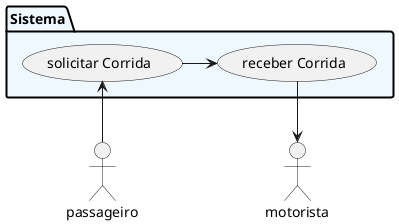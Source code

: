 @startuml
:passageiro: as passageiro
:motorista: as motorista
package Sistema #aliceblue;line:black;line.bold;text:black {

  usecase "solicitar Corrida" as UC1
  usecase "receber Corrida" as UC2
}

passageiro -up-> UC1
motorista <-up- UC2
(UC1) -> (UC2)

@enduml